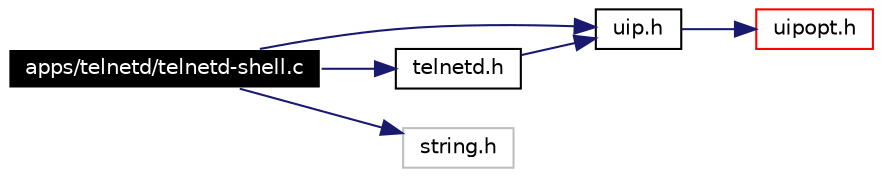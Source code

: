 digraph G
{
  edge [fontname="Helvetica",fontsize=10,labelfontname="Helvetica",labelfontsize=10];
  node [fontname="Helvetica",fontsize=10,shape=record];
  rankdir=LR;
  Node1 [label="apps/telnetd/telnetd-shell.c",height=0.2,width=0.4,color="white", fillcolor="black", style="filled" fontcolor="white"];
  Node1 -> Node2 [color="midnightblue",fontsize=10,style="solid"];
  Node2 [label="uip.h",height=0.2,width=0.4,color="black", fillcolor="white", style="filled",URL="$a00054.html"];
  Node2 -> Node3 [color="midnightblue",fontsize=10,style="solid"];
  Node3 [label="uipopt.h",height=0.2,width=0.4,color="red", fillcolor="white", style="filled",URL="$a00058.html"];
  Node1 -> Node4 [color="midnightblue",fontsize=10,style="solid"];
  Node4 [label="telnetd.h",height=0.2,width=0.4,color="black", fillcolor="white", style="filled",URL="$a00047.html"];
  Node4 -> Node2 [color="midnightblue",fontsize=10,style="solid"];
  Node1 -> Node5 [color="midnightblue",fontsize=10,style="solid"];
  Node5 [label="string.h",height=0.2,width=0.4,color="grey75", fillcolor="white", style="filled"];
}
